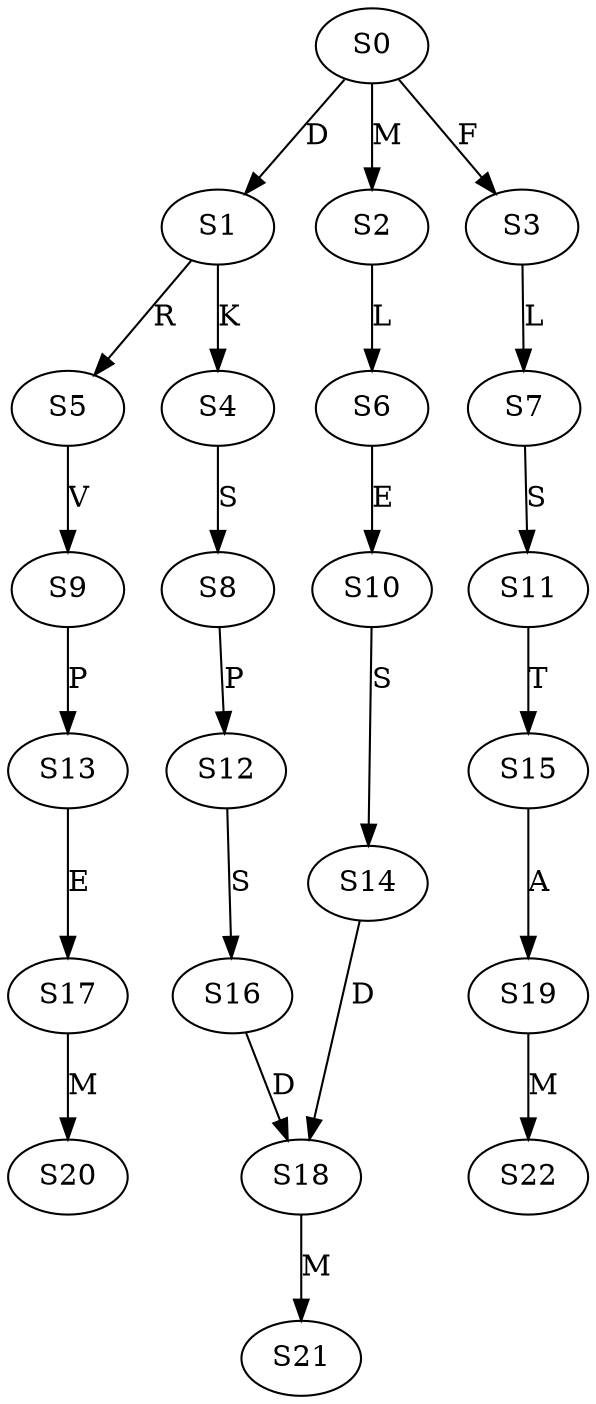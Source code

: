 strict digraph  {
	S0 -> S1 [ label = D ];
	S0 -> S2 [ label = M ];
	S0 -> S3 [ label = F ];
	S1 -> S4 [ label = K ];
	S1 -> S5 [ label = R ];
	S2 -> S6 [ label = L ];
	S3 -> S7 [ label = L ];
	S4 -> S8 [ label = S ];
	S5 -> S9 [ label = V ];
	S6 -> S10 [ label = E ];
	S7 -> S11 [ label = S ];
	S8 -> S12 [ label = P ];
	S9 -> S13 [ label = P ];
	S10 -> S14 [ label = S ];
	S11 -> S15 [ label = T ];
	S12 -> S16 [ label = S ];
	S13 -> S17 [ label = E ];
	S14 -> S18 [ label = D ];
	S15 -> S19 [ label = A ];
	S16 -> S18 [ label = D ];
	S17 -> S20 [ label = M ];
	S18 -> S21 [ label = M ];
	S19 -> S22 [ label = M ];
}
